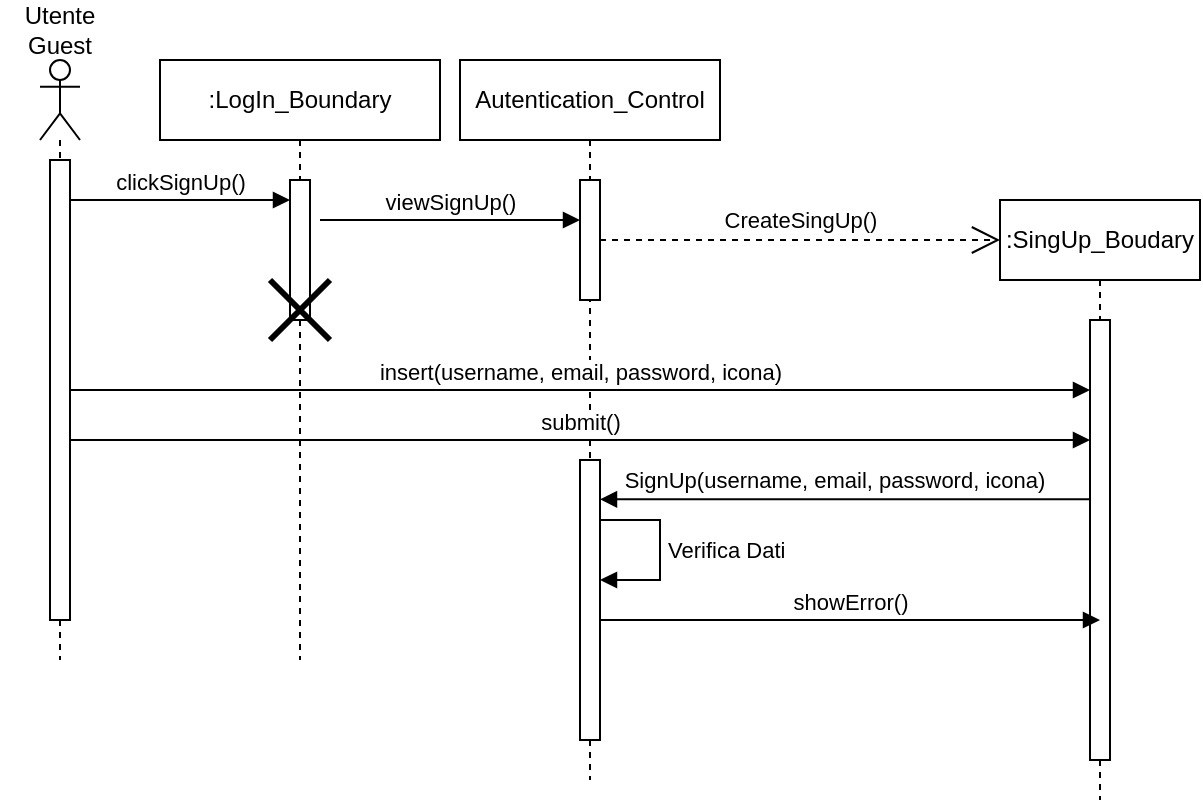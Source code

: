 <mxfile version="26.0.2">
  <diagram name="Page-1" id="ZXEXPdGUJGbx-Euc93Gx">
    <mxGraphModel dx="1129" dy="893" grid="1" gridSize="10" guides="1" tooltips="1" connect="1" arrows="1" fold="1" page="1" pageScale="1" pageWidth="827" pageHeight="1169" math="0" shadow="0">
      <root>
        <mxCell id="0" />
        <mxCell id="1" parent="0" />
        <mxCell id="WVMKSHwUCzPos_3N8uLk-57" value=":LogIn_Boundary" style="shape=umlLifeline;perimeter=lifelinePerimeter;whiteSpace=wrap;html=1;container=1;dropTarget=0;collapsible=0;recursiveResize=0;outlineConnect=0;portConstraint=eastwest;newEdgeStyle={&quot;curved&quot;:0,&quot;rounded&quot;:0};" vertex="1" parent="1">
          <mxGeometry x="100" y="40" width="140" height="300" as="geometry" />
        </mxCell>
        <mxCell id="WVMKSHwUCzPos_3N8uLk-58" value="" style="html=1;points=[[0,0,0,0,5],[0,1,0,0,-5],[1,0,0,0,5],[1,1,0,0,-5]];perimeter=orthogonalPerimeter;outlineConnect=0;targetShapes=umlLifeline;portConstraint=eastwest;newEdgeStyle={&quot;curved&quot;:0,&quot;rounded&quot;:0};" vertex="1" parent="WVMKSHwUCzPos_3N8uLk-57">
          <mxGeometry x="65" y="60" width="10" height="70" as="geometry" />
        </mxCell>
        <mxCell id="WVMKSHwUCzPos_3N8uLk-59" value="" style="shape=umlDestroy;whiteSpace=wrap;html=1;strokeWidth=3;targetShapes=umlLifeline;" vertex="1" parent="WVMKSHwUCzPos_3N8uLk-57">
          <mxGeometry x="55" y="110" width="30" height="30" as="geometry" />
        </mxCell>
        <mxCell id="WVMKSHwUCzPos_3N8uLk-60" value="" style="shape=umlLifeline;perimeter=lifelinePerimeter;whiteSpace=wrap;html=1;container=1;dropTarget=0;collapsible=0;recursiveResize=0;outlineConnect=0;portConstraint=eastwest;newEdgeStyle={&quot;curved&quot;:0,&quot;rounded&quot;:0};participant=umlActor;" vertex="1" parent="1">
          <mxGeometry x="40" y="40" width="20" height="300" as="geometry" />
        </mxCell>
        <mxCell id="WVMKSHwUCzPos_3N8uLk-61" value="" style="html=1;points=[[0,0,0,0,5],[0,1,0,0,-5],[1,0,0,0,5],[1,1,0,0,-5]];perimeter=orthogonalPerimeter;outlineConnect=0;targetShapes=umlLifeline;portConstraint=eastwest;newEdgeStyle={&quot;curved&quot;:0,&quot;rounded&quot;:0};" vertex="1" parent="WVMKSHwUCzPos_3N8uLk-60">
          <mxGeometry x="5" y="50" width="10" height="230" as="geometry" />
        </mxCell>
        <mxCell id="WVMKSHwUCzPos_3N8uLk-62" value="Utente Guest" style="text;html=1;align=center;verticalAlign=middle;whiteSpace=wrap;rounded=0;" vertex="1" parent="1">
          <mxGeometry x="20" y="10" width="60" height="30" as="geometry" />
        </mxCell>
        <mxCell id="WVMKSHwUCzPos_3N8uLk-63" value="Autentication_Control" style="shape=umlLifeline;perimeter=lifelinePerimeter;whiteSpace=wrap;html=1;container=1;dropTarget=0;collapsible=0;recursiveResize=0;outlineConnect=0;portConstraint=eastwest;newEdgeStyle={&quot;curved&quot;:0,&quot;rounded&quot;:0};" vertex="1" parent="1">
          <mxGeometry x="250" y="40" width="130" height="360" as="geometry" />
        </mxCell>
        <mxCell id="WVMKSHwUCzPos_3N8uLk-64" value="" style="html=1;points=[[0,0,0,0,5],[0,1,0,0,-5],[1,0,0,0,5],[1,1,0,0,-5]];perimeter=orthogonalPerimeter;outlineConnect=0;targetShapes=umlLifeline;portConstraint=eastwest;newEdgeStyle={&quot;curved&quot;:0,&quot;rounded&quot;:0};" vertex="1" parent="WVMKSHwUCzPos_3N8uLk-63">
          <mxGeometry x="60" y="60" width="10" height="60" as="geometry" />
        </mxCell>
        <mxCell id="WVMKSHwUCzPos_3N8uLk-65" value="" style="html=1;points=[[0,0,0,0,5],[0,1,0,0,-5],[1,0,0,0,5],[1,1,0,0,-5]];perimeter=orthogonalPerimeter;outlineConnect=0;targetShapes=umlLifeline;portConstraint=eastwest;newEdgeStyle={&quot;curved&quot;:0,&quot;rounded&quot;:0};" vertex="1" parent="WVMKSHwUCzPos_3N8uLk-63">
          <mxGeometry x="60" y="200" width="10" height="140" as="geometry" />
        </mxCell>
        <mxCell id="WVMKSHwUCzPos_3N8uLk-66" value="viewSignUp()" style="html=1;verticalAlign=bottom;endArrow=block;curved=0;rounded=0;" edge="1" parent="1" target="WVMKSHwUCzPos_3N8uLk-64">
          <mxGeometry width="80" relative="1" as="geometry">
            <mxPoint x="180" y="120" as="sourcePoint" />
            <mxPoint x="325" y="120" as="targetPoint" />
          </mxGeometry>
        </mxCell>
        <mxCell id="WVMKSHwUCzPos_3N8uLk-67" value="clickSignUp()" style="html=1;verticalAlign=bottom;endArrow=block;curved=0;rounded=0;" edge="1" parent="1">
          <mxGeometry width="80" relative="1" as="geometry">
            <mxPoint x="55" y="110" as="sourcePoint" />
            <mxPoint x="165" y="110" as="targetPoint" />
          </mxGeometry>
        </mxCell>
        <mxCell id="WVMKSHwUCzPos_3N8uLk-68" value=":SingUp_Boudary" style="shape=umlLifeline;perimeter=lifelinePerimeter;whiteSpace=wrap;html=1;container=1;dropTarget=0;collapsible=0;recursiveResize=0;outlineConnect=0;portConstraint=eastwest;newEdgeStyle={&quot;curved&quot;:0,&quot;rounded&quot;:0};" vertex="1" parent="1">
          <mxGeometry x="520" y="110" width="100" height="300" as="geometry" />
        </mxCell>
        <mxCell id="WVMKSHwUCzPos_3N8uLk-69" value="" style="html=1;points=[[0,0,0,0,5],[0,1,0,0,-5],[1,0,0,0,5],[1,1,0,0,-5]];perimeter=orthogonalPerimeter;outlineConnect=0;targetShapes=umlLifeline;portConstraint=eastwest;newEdgeStyle={&quot;curved&quot;:0,&quot;rounded&quot;:0};" vertex="1" parent="WVMKSHwUCzPos_3N8uLk-68">
          <mxGeometry x="45" y="60" width="10" height="220" as="geometry" />
        </mxCell>
        <mxCell id="WVMKSHwUCzPos_3N8uLk-71" value="insert(username, email, password, icona)" style="html=1;verticalAlign=bottom;endArrow=block;curved=0;rounded=0;" edge="1" parent="1" source="WVMKSHwUCzPos_3N8uLk-61" target="WVMKSHwUCzPos_3N8uLk-69">
          <mxGeometry width="80" relative="1" as="geometry">
            <mxPoint x="275" y="250" as="sourcePoint" />
            <mxPoint x="355" y="250" as="targetPoint" />
          </mxGeometry>
        </mxCell>
        <mxCell id="WVMKSHwUCzPos_3N8uLk-72" value="submit()" style="html=1;verticalAlign=bottom;endArrow=block;curved=0;rounded=0;" edge="1" parent="1" target="WVMKSHwUCzPos_3N8uLk-69">
          <mxGeometry width="80" relative="1" as="geometry">
            <mxPoint x="55" y="230" as="sourcePoint" />
            <mxPoint x="475" y="230" as="targetPoint" />
          </mxGeometry>
        </mxCell>
        <mxCell id="WVMKSHwUCzPos_3N8uLk-73" value="" style="html=1;verticalAlign=bottom;endArrow=block;curved=0;rounded=0;" edge="1" parent="1" source="WVMKSHwUCzPos_3N8uLk-69">
          <mxGeometry width="80" relative="1" as="geometry">
            <mxPoint x="480" y="259.64" as="sourcePoint" />
            <mxPoint x="320" y="259.64" as="targetPoint" />
          </mxGeometry>
        </mxCell>
        <mxCell id="WVMKSHwUCzPos_3N8uLk-74" value="SignUp(username, email, password, icona)" style="edgeLabel;html=1;align=center;verticalAlign=middle;resizable=0;points=[];" vertex="1" connectable="0" parent="WVMKSHwUCzPos_3N8uLk-73">
          <mxGeometry x="-0.108" y="-1" relative="1" as="geometry">
            <mxPoint x="-19" y="-9" as="offset" />
          </mxGeometry>
        </mxCell>
        <mxCell id="WVMKSHwUCzPos_3N8uLk-77" value="showError()" style="html=1;verticalAlign=bottom;endArrow=block;curved=0;rounded=0;entryX=0.5;entryY=0.636;entryDx=0;entryDy=0;entryPerimeter=0;" edge="1" parent="1">
          <mxGeometry width="80" relative="1" as="geometry">
            <mxPoint x="320" y="320.0" as="sourcePoint" />
            <mxPoint x="570" y="320.0" as="targetPoint" />
            <Array as="points" />
          </mxGeometry>
        </mxCell>
        <mxCell id="WVMKSHwUCzPos_3N8uLk-84" value="CreateSingUp()" style="endArrow=open;endSize=12;dashed=1;html=1;rounded=0;" edge="1" parent="1">
          <mxGeometry y="10" width="160" relative="1" as="geometry">
            <mxPoint x="320" y="130" as="sourcePoint" />
            <mxPoint x="520" y="130" as="targetPoint" />
            <mxPoint as="offset" />
          </mxGeometry>
        </mxCell>
        <mxCell id="WVMKSHwUCzPos_3N8uLk-85" value="Verifica Dati" style="html=1;align=left;spacingLeft=2;endArrow=block;rounded=0;edgeStyle=orthogonalEdgeStyle;curved=0;rounded=0;" edge="1" parent="1" target="WVMKSHwUCzPos_3N8uLk-65">
          <mxGeometry relative="1" as="geometry">
            <mxPoint x="320" y="269.96" as="sourcePoint" />
            <Array as="points">
              <mxPoint x="350" y="270" />
              <mxPoint x="350" y="300" />
            </Array>
            <mxPoint x="325" y="300.0" as="targetPoint" />
          </mxGeometry>
        </mxCell>
      </root>
    </mxGraphModel>
  </diagram>
</mxfile>
